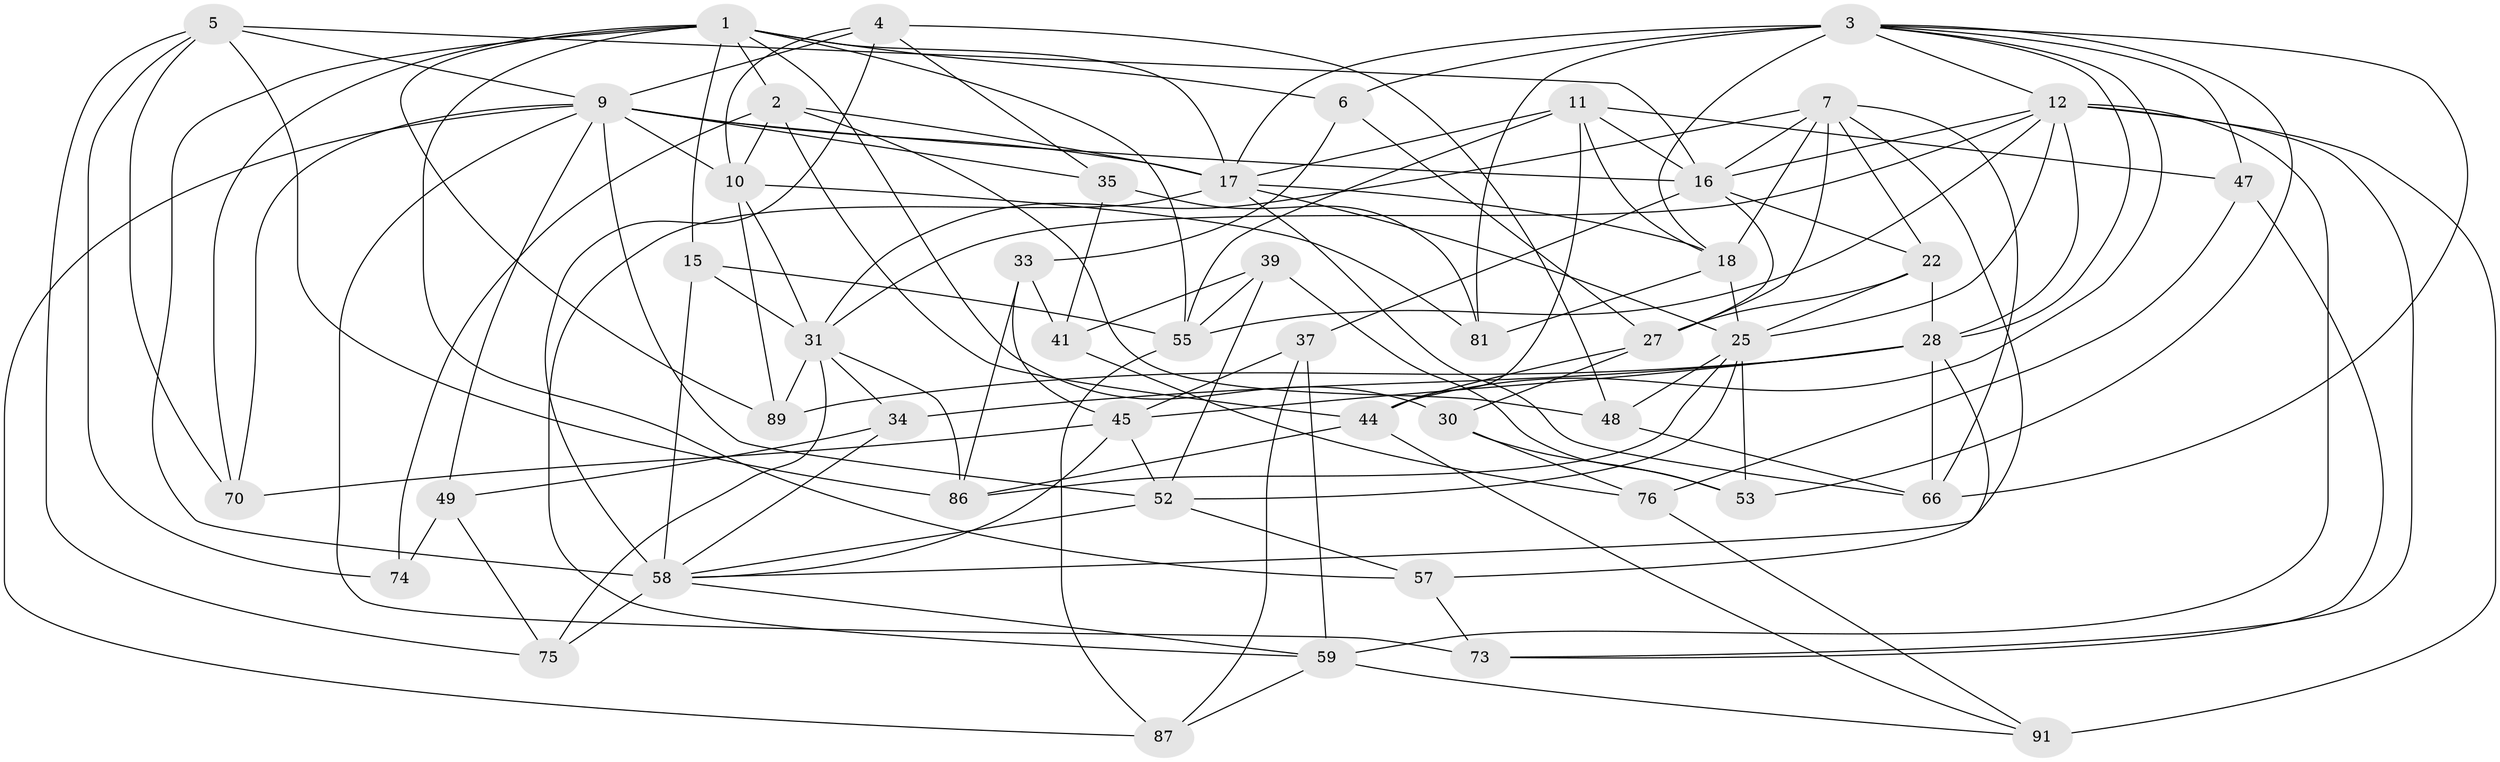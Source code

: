 // original degree distribution, {4: 1.0}
// Generated by graph-tools (version 1.1) at 2025/16/03/09/25 04:16:39]
// undirected, 49 vertices, 137 edges
graph export_dot {
graph [start="1"]
  node [color=gray90,style=filled];
  1 [super="+96+61"];
  2 [super="+26"];
  3 [super="+38+43+40"];
  4 [super="+67"];
  5 [super="+8+20"];
  6 [super="+50"];
  7 [super="+13"];
  9 [super="+72+32+29"];
  10 [super="+21"];
  11 [super="+14"];
  12 [super="+23+19+82"];
  15;
  16 [super="+64+79"];
  17 [super="+42"];
  18 [super="+93"];
  22 [super="+24"];
  25 [super="+90+63"];
  27 [super="+51"];
  28 [super="+95+60"];
  30;
  31 [super="+36+85"];
  33;
  34;
  35;
  37;
  39;
  41;
  44 [super="+54"];
  45 [super="+71"];
  47;
  48;
  49;
  52 [super="+65"];
  53;
  55 [super="+78"];
  57;
  58 [super="+83+62"];
  59 [super="+77"];
  66 [super="+69"];
  70;
  73;
  74;
  75;
  76;
  81;
  86 [super="+88"];
  87;
  89;
  91;
  1 -- 89;
  1 -- 2;
  1 -- 6;
  1 -- 57;
  1 -- 30;
  1 -- 55;
  1 -- 70;
  1 -- 15;
  1 -- 58;
  1 -- 17;
  2 -- 17;
  2 -- 48;
  2 -- 44;
  2 -- 74;
  2 -- 10;
  3 -- 12;
  3 -- 81;
  3 -- 53;
  3 -- 28;
  3 -- 6 [weight=3];
  3 -- 17;
  3 -- 18;
  3 -- 47;
  3 -- 44;
  3 -- 66;
  4 -- 35;
  4 -- 58 [weight=2];
  4 -- 48;
  4 -- 9;
  4 -- 10;
  5 -- 74 [weight=2];
  5 -- 16;
  5 -- 75;
  5 -- 70;
  5 -- 86 [weight=2];
  5 -- 9;
  6 -- 33;
  6 -- 27;
  7 -- 66 [weight=2];
  7 -- 31;
  7 -- 18;
  7 -- 16;
  7 -- 22;
  7 -- 58;
  7 -- 27;
  9 -- 73;
  9 -- 17 [weight=2];
  9 -- 35;
  9 -- 52;
  9 -- 87;
  9 -- 49;
  9 -- 16;
  9 -- 70;
  9 -- 10;
  10 -- 89;
  10 -- 81;
  10 -- 31;
  11 -- 55;
  11 -- 44;
  11 -- 16;
  11 -- 17 [weight=3];
  11 -- 18;
  11 -- 47;
  12 -- 73;
  12 -- 91;
  12 -- 59;
  12 -- 16;
  12 -- 28;
  12 -- 31;
  12 -- 55;
  12 -- 25 [weight=2];
  15 -- 31;
  15 -- 58;
  15 -- 55;
  16 -- 22;
  16 -- 27;
  16 -- 37;
  17 -- 66;
  17 -- 18;
  17 -- 25;
  17 -- 59;
  18 -- 81;
  18 -- 25;
  22 -- 28;
  22 -- 25 [weight=2];
  22 -- 27;
  25 -- 48;
  25 -- 52;
  25 -- 53;
  25 -- 86;
  27 -- 44;
  27 -- 30;
  28 -- 34;
  28 -- 89;
  28 -- 57;
  28 -- 45;
  28 -- 66;
  30 -- 76;
  30 -- 53;
  31 -- 89;
  31 -- 86;
  31 -- 34;
  31 -- 75;
  33 -- 41;
  33 -- 45;
  33 -- 86;
  34 -- 49;
  34 -- 58;
  35 -- 81;
  35 -- 41;
  37 -- 45;
  37 -- 87;
  37 -- 59;
  39 -- 52;
  39 -- 41;
  39 -- 53;
  39 -- 55;
  41 -- 76;
  44 -- 86;
  44 -- 91;
  45 -- 58;
  45 -- 52;
  45 -- 70;
  47 -- 73;
  47 -- 76;
  48 -- 66;
  49 -- 75;
  49 -- 74;
  52 -- 57;
  52 -- 58;
  55 -- 87;
  57 -- 73;
  58 -- 75;
  58 -- 59;
  59 -- 87;
  59 -- 91;
  76 -- 91;
}
